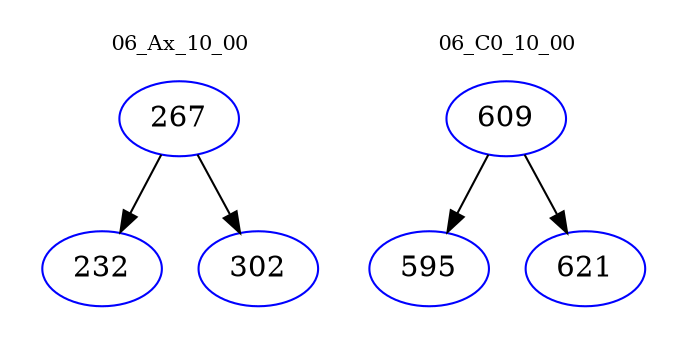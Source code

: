 digraph{
subgraph cluster_0 {
color = white
label = "06_Ax_10_00";
fontsize=10;
T0_267 [label="267", color="blue"]
T0_267 -> T0_232 [color="black"]
T0_232 [label="232", color="blue"]
T0_267 -> T0_302 [color="black"]
T0_302 [label="302", color="blue"]
}
subgraph cluster_1 {
color = white
label = "06_C0_10_00";
fontsize=10;
T1_609 [label="609", color="blue"]
T1_609 -> T1_595 [color="black"]
T1_595 [label="595", color="blue"]
T1_609 -> T1_621 [color="black"]
T1_621 [label="621", color="blue"]
}
}
